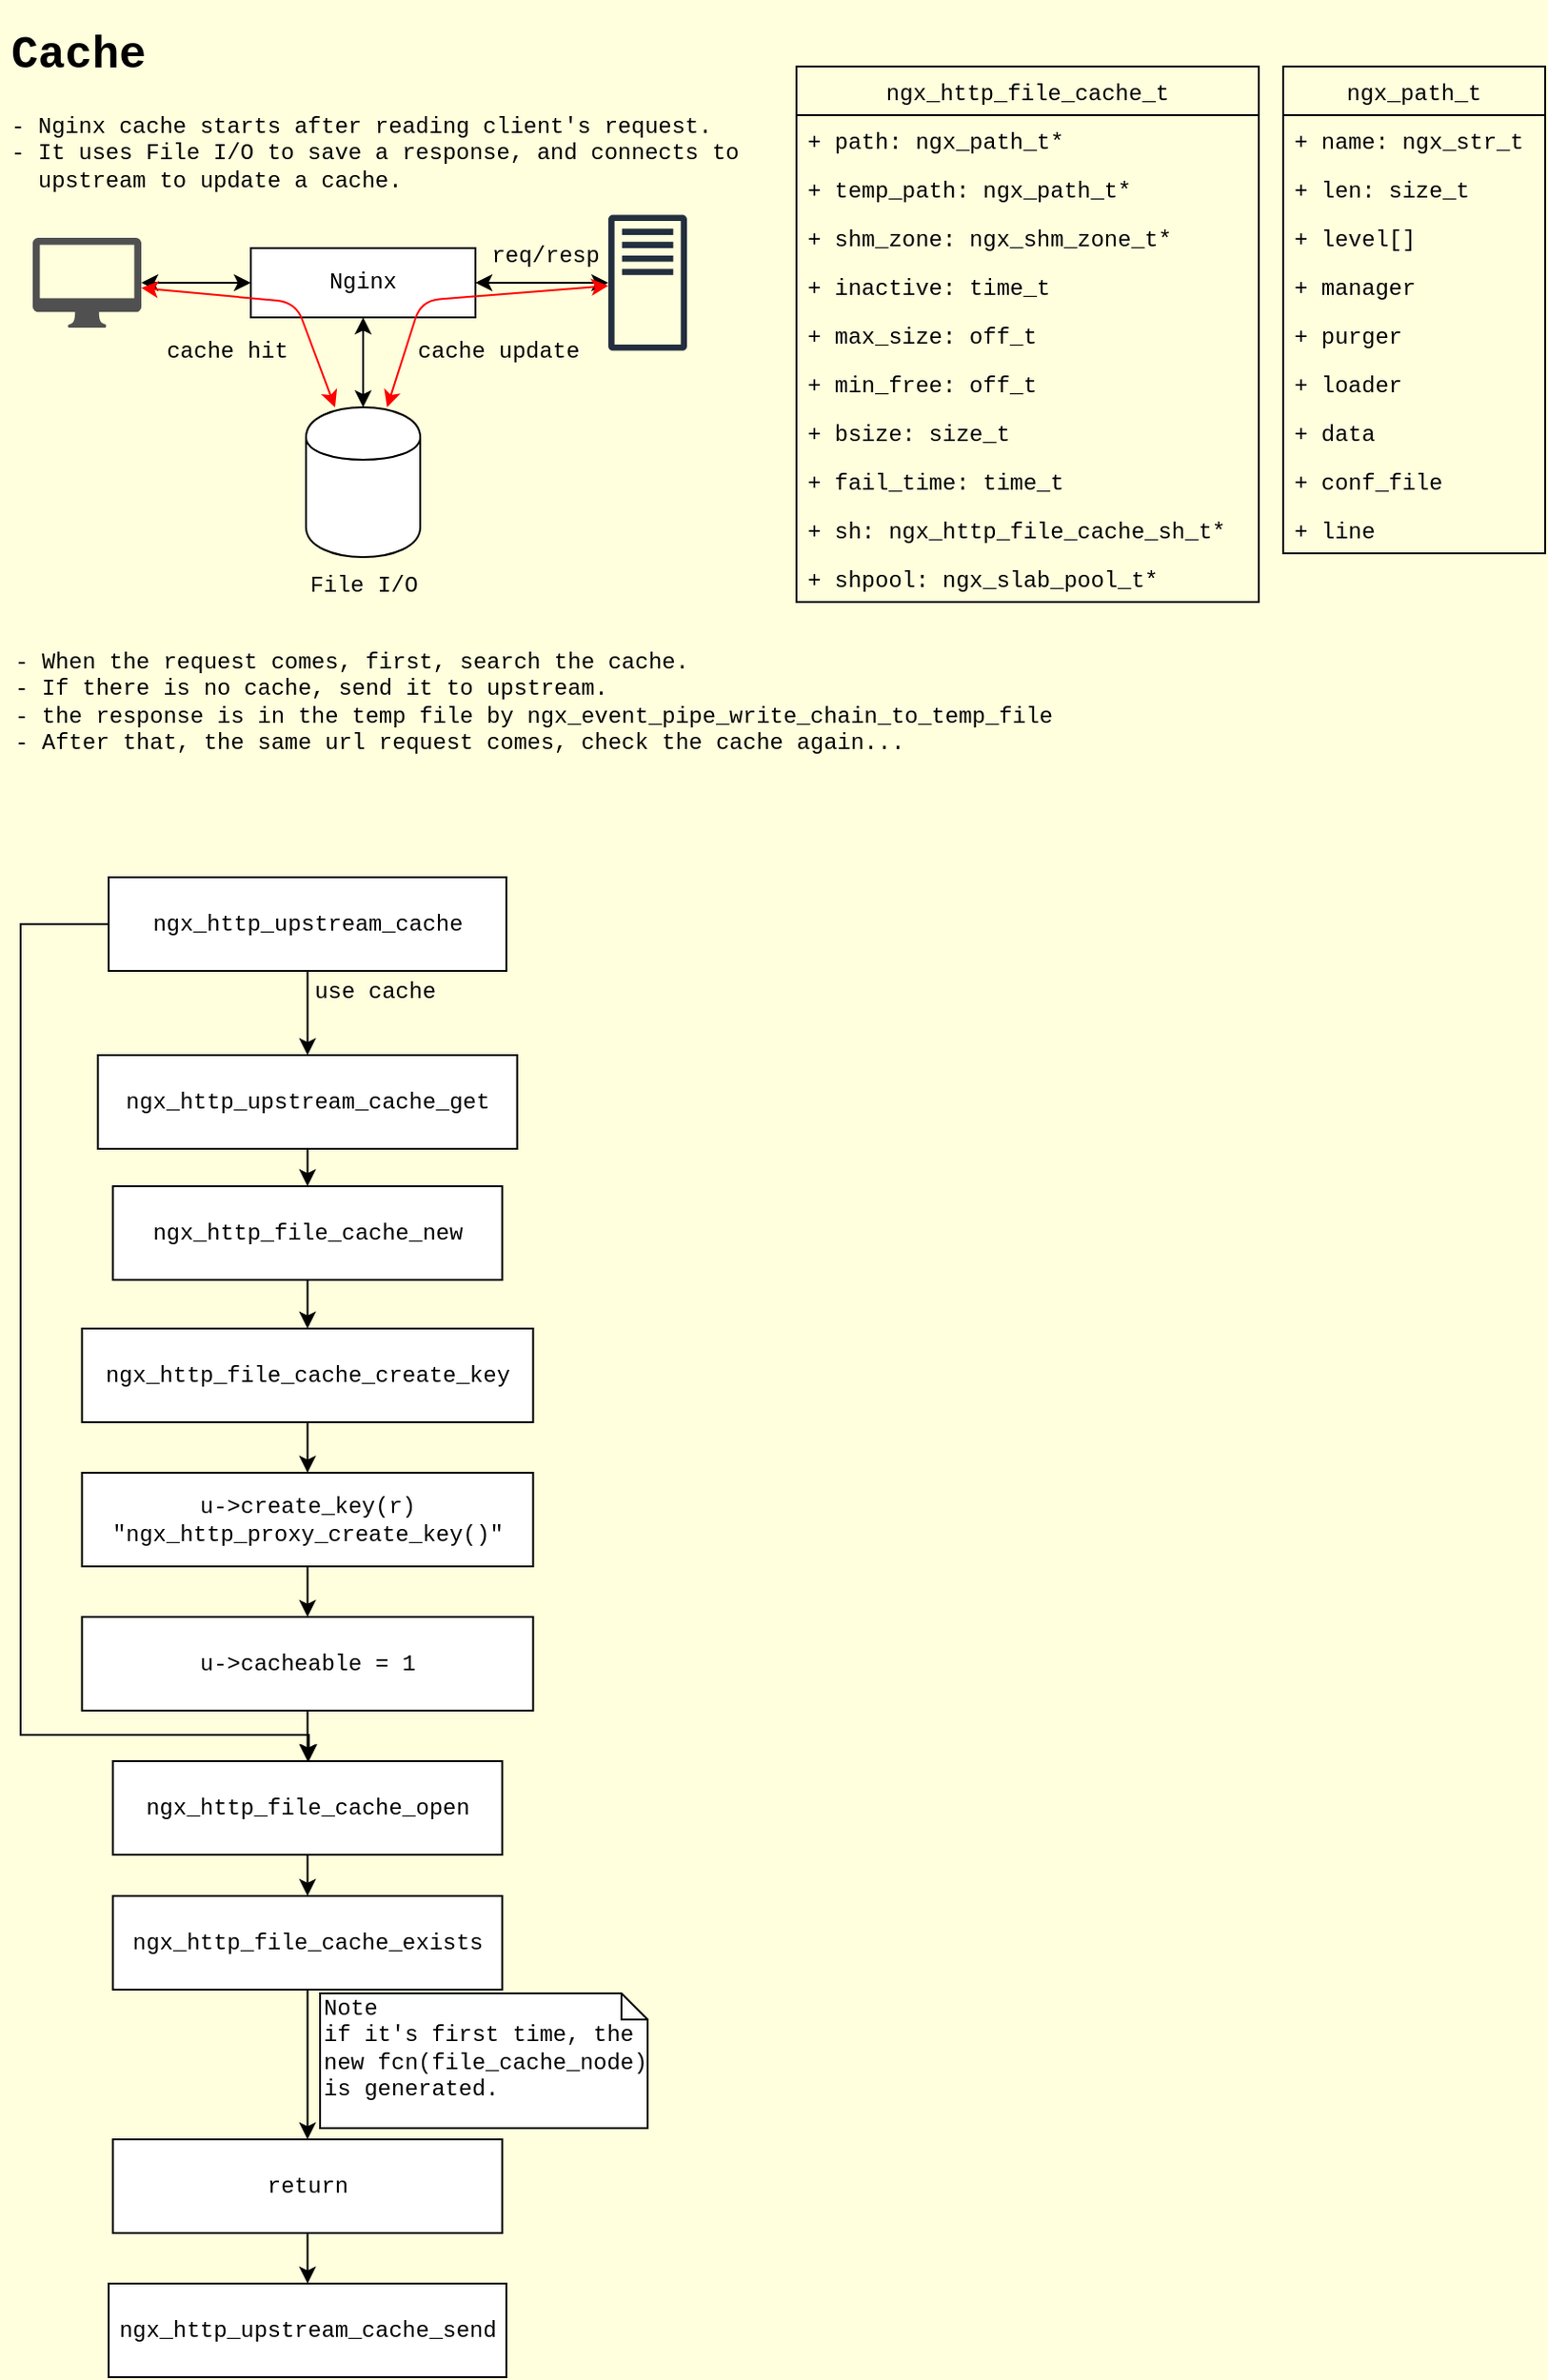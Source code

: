 <mxfile version="12.3.2" type="device" pages="1"><diagram id="Px76-sGQrocy6i04HFUH" name="Page-1"><mxGraphModel dx="1540" dy="2720" grid="0" gridSize="10" guides="1" tooltips="1" connect="1" arrows="1" fold="1" page="1" pageScale="1" pageWidth="850" pageHeight="1100" background="#FFFFDD" math="0" shadow="0"><root><mxCell id="0"/><mxCell id="1" parent="0"/><mxCell id="TILrPqnX4VyFEjgiJ03L-1" style="edgeStyle=orthogonalEdgeStyle;rounded=0;orthogonalLoop=1;jettySize=auto;html=1;exitX=0.5;exitY=1;exitDx=0;exitDy=0;entryX=0.5;entryY=0;entryDx=0;entryDy=0;fontFamily=Courier New;" edge="1" parent="1" source="TILrPqnX4VyFEjgiJ03L-3" target="TILrPqnX4VyFEjgiJ03L-18"><mxGeometry relative="1" as="geometry"/></mxCell><mxCell id="TILrPqnX4VyFEjgiJ03L-2" style="edgeStyle=orthogonalEdgeStyle;rounded=0;orthogonalLoop=1;jettySize=auto;html=1;exitX=0;exitY=0.5;exitDx=0;exitDy=0;fontFamily=Courier New;" edge="1" parent="1" source="TILrPqnX4VyFEjgiJ03L-3" target="TILrPqnX4VyFEjgiJ03L-13"><mxGeometry relative="1" as="geometry"><Array as="points"><mxPoint x="20" y="496.5"/><mxPoint x="20" y="929.5"/><mxPoint x="174" y="929.5"/></Array></mxGeometry></mxCell><mxCell id="TILrPqnX4VyFEjgiJ03L-3" value="ngx_http_upstream_cache" style="html=1;fontFamily=Courier New;" vertex="1" parent="1"><mxGeometry x="67.05" y="471.5" width="212.5" height="50" as="geometry"/></mxCell><mxCell id="TILrPqnX4VyFEjgiJ03L-4" style="edgeStyle=orthogonalEdgeStyle;rounded=0;orthogonalLoop=1;jettySize=auto;html=1;exitX=0.5;exitY=1;exitDx=0;exitDy=0;fontFamily=Courier New;" edge="1" parent="1" source="TILrPqnX4VyFEjgiJ03L-5" target="TILrPqnX4VyFEjgiJ03L-7"><mxGeometry relative="1" as="geometry"/></mxCell><mxCell id="TILrPqnX4VyFEjgiJ03L-5" value="ngx_http_file_cache_new" style="html=1;fontFamily=Courier New;" vertex="1" parent="1"><mxGeometry x="69.3" y="636.5" width="208" height="50" as="geometry"/></mxCell><mxCell id="TILrPqnX4VyFEjgiJ03L-6" style="edgeStyle=orthogonalEdgeStyle;rounded=0;orthogonalLoop=1;jettySize=auto;html=1;exitX=0.5;exitY=1;exitDx=0;exitDy=0;fontFamily=Courier New;" edge="1" parent="1" source="TILrPqnX4VyFEjgiJ03L-7" target="TILrPqnX4VyFEjgiJ03L-9"><mxGeometry relative="1" as="geometry"/></mxCell><mxCell id="TILrPqnX4VyFEjgiJ03L-7" value="ngx_http_file_cache_create_key" style="html=1;fontFamily=Courier New;" vertex="1" parent="1"><mxGeometry x="52.8" y="712.5" width="241" height="50" as="geometry"/></mxCell><mxCell id="TILrPqnX4VyFEjgiJ03L-8" style="edgeStyle=orthogonalEdgeStyle;rounded=0;orthogonalLoop=1;jettySize=auto;html=1;exitX=0.5;exitY=1;exitDx=0;exitDy=0;fontFamily=Courier New;" edge="1" parent="1" source="TILrPqnX4VyFEjgiJ03L-9" target="TILrPqnX4VyFEjgiJ03L-11"><mxGeometry relative="1" as="geometry"/></mxCell><mxCell id="TILrPqnX4VyFEjgiJ03L-9" value="u-&amp;gt;create_key(r)&lt;br&gt;&quot;ngx_http_proxy_create_key()&quot;" style="html=1;fontFamily=Courier New;" vertex="1" parent="1"><mxGeometry x="52.8" y="789.5" width="241" height="50" as="geometry"/></mxCell><mxCell id="TILrPqnX4VyFEjgiJ03L-10" style="edgeStyle=orthogonalEdgeStyle;rounded=0;orthogonalLoop=1;jettySize=auto;html=1;exitX=0.5;exitY=1;exitDx=0;exitDy=0;fontFamily=Courier New;" edge="1" parent="1" source="TILrPqnX4VyFEjgiJ03L-11" target="TILrPqnX4VyFEjgiJ03L-13"><mxGeometry relative="1" as="geometry"/></mxCell><mxCell id="TILrPqnX4VyFEjgiJ03L-11" value="u-&amp;gt;cacheable = 1" style="html=1;fontFamily=Courier New;" vertex="1" parent="1"><mxGeometry x="52.8" y="866.5" width="241" height="50" as="geometry"/></mxCell><mxCell id="TILrPqnX4VyFEjgiJ03L-12" style="edgeStyle=orthogonalEdgeStyle;rounded=0;orthogonalLoop=1;jettySize=auto;html=1;exitX=0.5;exitY=1;exitDx=0;exitDy=0;fontFamily=Courier New;" edge="1" parent="1" source="TILrPqnX4VyFEjgiJ03L-13" target="TILrPqnX4VyFEjgiJ03L-15"><mxGeometry relative="1" as="geometry"/></mxCell><mxCell id="TILrPqnX4VyFEjgiJ03L-13" value="ngx_http_file_cache_open" style="html=1;fontFamily=Courier New;" vertex="1" parent="1"><mxGeometry x="69.3" y="943.5" width="208" height="50" as="geometry"/></mxCell><mxCell id="TILrPqnX4VyFEjgiJ03L-14" style="edgeStyle=orthogonalEdgeStyle;rounded=0;orthogonalLoop=1;jettySize=auto;html=1;exitX=0.5;exitY=1;exitDx=0;exitDy=0;fontFamily=Courier New;" edge="1" parent="1" source="TILrPqnX4VyFEjgiJ03L-15" target="TILrPqnX4VyFEjgiJ03L-41"><mxGeometry relative="1" as="geometry"/></mxCell><mxCell id="TILrPqnX4VyFEjgiJ03L-15" value="ngx_http_file_cache_exists" style="html=1;fontFamily=Courier New;" vertex="1" parent="1"><mxGeometry x="69.3" y="1015.5" width="208" height="50" as="geometry"/></mxCell><mxCell id="TILrPqnX4VyFEjgiJ03L-16" value="Note&lt;br&gt;if it's first time, the new fcn(file_cache_node) is generated." style="shape=note;whiteSpace=wrap;html=1;size=14;verticalAlign=top;align=left;spacingTop=-6;fontFamily=Courier New;" vertex="1" parent="1"><mxGeometry x="180" y="1067.5" width="175" height="72" as="geometry"/></mxCell><mxCell id="TILrPqnX4VyFEjgiJ03L-17" style="edgeStyle=orthogonalEdgeStyle;rounded=0;orthogonalLoop=1;jettySize=auto;html=1;exitX=0.5;exitY=1;exitDx=0;exitDy=0;entryX=0.5;entryY=0;entryDx=0;entryDy=0;fontFamily=Courier New;" edge="1" parent="1" source="TILrPqnX4VyFEjgiJ03L-18" target="TILrPqnX4VyFEjgiJ03L-5"><mxGeometry relative="1" as="geometry"><mxPoint x="-10.2" y="656.5" as="sourcePoint"/></mxGeometry></mxCell><mxCell id="TILrPqnX4VyFEjgiJ03L-18" value="ngx_http_upstream_cache_get" style="html=1;fontFamily=Courier New;" vertex="1" parent="1"><mxGeometry x="61.3" y="566.5" width="224" height="50" as="geometry"/></mxCell><mxCell id="TILrPqnX4VyFEjgiJ03L-19" value="ngx_http_file_cache_t" style="swimlane;fontStyle=0;childLayout=stackLayout;horizontal=1;startSize=26;fillColor=none;horizontalStack=0;resizeParent=1;resizeParentMax=0;resizeLast=0;collapsible=1;marginBottom=0;fontFamily=Courier New;" vertex="1" parent="1"><mxGeometry x="434.5" y="38.5" width="247" height="286" as="geometry"><mxRectangle x="90" y="110" width="87" height="26" as="alternateBounds"/></mxGeometry></mxCell><mxCell id="TILrPqnX4VyFEjgiJ03L-20" value="+ path: ngx_path_t*" style="text;strokeColor=none;fillColor=none;align=left;verticalAlign=top;spacingLeft=4;spacingRight=4;overflow=hidden;rotatable=0;points=[[0,0.5],[1,0.5]];portConstraint=eastwest;fontFamily=Courier New;" vertex="1" parent="TILrPqnX4VyFEjgiJ03L-19"><mxGeometry y="26" width="247" height="26" as="geometry"/></mxCell><mxCell id="TILrPqnX4VyFEjgiJ03L-21" value="+ temp_path: ngx_path_t*" style="text;strokeColor=none;fillColor=none;align=left;verticalAlign=top;spacingLeft=4;spacingRight=4;overflow=hidden;rotatable=0;points=[[0,0.5],[1,0.5]];portConstraint=eastwest;fontFamily=Courier New;" vertex="1" parent="TILrPqnX4VyFEjgiJ03L-19"><mxGeometry y="52" width="247" height="26" as="geometry"/></mxCell><mxCell id="TILrPqnX4VyFEjgiJ03L-22" value="+ shm_zone: ngx_shm_zone_t*" style="text;strokeColor=none;fillColor=none;align=left;verticalAlign=top;spacingLeft=4;spacingRight=4;overflow=hidden;rotatable=0;points=[[0,0.5],[1,0.5]];portConstraint=eastwest;fontFamily=Courier New;" vertex="1" parent="TILrPqnX4VyFEjgiJ03L-19"><mxGeometry y="78" width="247" height="26" as="geometry"/></mxCell><mxCell id="TILrPqnX4VyFEjgiJ03L-23" value="+ inactive: time_t" style="text;strokeColor=none;fillColor=none;align=left;verticalAlign=top;spacingLeft=4;spacingRight=4;overflow=hidden;rotatable=0;points=[[0,0.5],[1,0.5]];portConstraint=eastwest;fontFamily=Courier New;" vertex="1" parent="TILrPqnX4VyFEjgiJ03L-19"><mxGeometry y="104" width="247" height="26" as="geometry"/></mxCell><mxCell id="TILrPqnX4VyFEjgiJ03L-24" value="+ max_size: off_t" style="text;strokeColor=none;fillColor=none;align=left;verticalAlign=top;spacingLeft=4;spacingRight=4;overflow=hidden;rotatable=0;points=[[0,0.5],[1,0.5]];portConstraint=eastwest;fontFamily=Courier New;" vertex="1" parent="TILrPqnX4VyFEjgiJ03L-19"><mxGeometry y="130" width="247" height="26" as="geometry"/></mxCell><mxCell id="TILrPqnX4VyFEjgiJ03L-25" value="+ min_free: off_t" style="text;strokeColor=none;fillColor=none;align=left;verticalAlign=top;spacingLeft=4;spacingRight=4;overflow=hidden;rotatable=0;points=[[0,0.5],[1,0.5]];portConstraint=eastwest;fontFamily=Courier New;" vertex="1" parent="TILrPqnX4VyFEjgiJ03L-19"><mxGeometry y="156" width="247" height="26" as="geometry"/></mxCell><mxCell id="TILrPqnX4VyFEjgiJ03L-26" value="+ bsize: size_t" style="text;strokeColor=none;fillColor=none;align=left;verticalAlign=top;spacingLeft=4;spacingRight=4;overflow=hidden;rotatable=0;points=[[0,0.5],[1,0.5]];portConstraint=eastwest;fontFamily=Courier New;" vertex="1" parent="TILrPqnX4VyFEjgiJ03L-19"><mxGeometry y="182" width="247" height="26" as="geometry"/></mxCell><mxCell id="TILrPqnX4VyFEjgiJ03L-27" value="+ fail_time: time_t" style="text;strokeColor=none;fillColor=none;align=left;verticalAlign=top;spacingLeft=4;spacingRight=4;overflow=hidden;rotatable=0;points=[[0,0.5],[1,0.5]];portConstraint=eastwest;fontFamily=Courier New;" vertex="1" parent="TILrPqnX4VyFEjgiJ03L-19"><mxGeometry y="208" width="247" height="26" as="geometry"/></mxCell><mxCell id="TILrPqnX4VyFEjgiJ03L-28" value="+ sh: ngx_http_file_cache_sh_t*" style="text;strokeColor=none;fillColor=none;align=left;verticalAlign=top;spacingLeft=4;spacingRight=4;overflow=hidden;rotatable=0;points=[[0,0.5],[1,0.5]];portConstraint=eastwest;fontFamily=Courier New;" vertex="1" parent="TILrPqnX4VyFEjgiJ03L-19"><mxGeometry y="234" width="247" height="26" as="geometry"/></mxCell><mxCell id="TILrPqnX4VyFEjgiJ03L-29" value="+ shpool: ngx_slab_pool_t*" style="text;strokeColor=none;fillColor=none;align=left;verticalAlign=top;spacingLeft=4;spacingRight=4;overflow=hidden;rotatable=0;points=[[0,0.5],[1,0.5]];portConstraint=eastwest;fontFamily=Courier New;" vertex="1" parent="TILrPqnX4VyFEjgiJ03L-19"><mxGeometry y="260" width="247" height="26" as="geometry"/></mxCell><mxCell id="TILrPqnX4VyFEjgiJ03L-30" value="ngx_path_t" style="swimlane;fontStyle=0;childLayout=stackLayout;horizontal=1;startSize=26;fillColor=none;horizontalStack=0;resizeParent=1;resizeParentMax=0;resizeLast=0;collapsible=1;marginBottom=0;fontFamily=Courier New;" vertex="1" parent="1"><mxGeometry x="694.5" y="38.5" width="140" height="260" as="geometry"/></mxCell><mxCell id="TILrPqnX4VyFEjgiJ03L-31" value="+ name: ngx_str_t" style="text;strokeColor=none;fillColor=none;align=left;verticalAlign=top;spacingLeft=4;spacingRight=4;overflow=hidden;rotatable=0;points=[[0,0.5],[1,0.5]];portConstraint=eastwest;fontFamily=Courier New;" vertex="1" parent="TILrPqnX4VyFEjgiJ03L-30"><mxGeometry y="26" width="140" height="26" as="geometry"/></mxCell><mxCell id="TILrPqnX4VyFEjgiJ03L-32" value="+ len: size_t" style="text;strokeColor=none;fillColor=none;align=left;verticalAlign=top;spacingLeft=4;spacingRight=4;overflow=hidden;rotatable=0;points=[[0,0.5],[1,0.5]];portConstraint=eastwest;fontFamily=Courier New;" vertex="1" parent="TILrPqnX4VyFEjgiJ03L-30"><mxGeometry y="52" width="140" height="26" as="geometry"/></mxCell><mxCell id="TILrPqnX4VyFEjgiJ03L-33" value="+ level[]" style="text;strokeColor=none;fillColor=none;align=left;verticalAlign=top;spacingLeft=4;spacingRight=4;overflow=hidden;rotatable=0;points=[[0,0.5],[1,0.5]];portConstraint=eastwest;fontFamily=Courier New;" vertex="1" parent="TILrPqnX4VyFEjgiJ03L-30"><mxGeometry y="78" width="140" height="26" as="geometry"/></mxCell><mxCell id="TILrPqnX4VyFEjgiJ03L-34" value="+ manager" style="text;strokeColor=none;fillColor=none;align=left;verticalAlign=top;spacingLeft=4;spacingRight=4;overflow=hidden;rotatable=0;points=[[0,0.5],[1,0.5]];portConstraint=eastwest;fontFamily=Courier New;" vertex="1" parent="TILrPqnX4VyFEjgiJ03L-30"><mxGeometry y="104" width="140" height="26" as="geometry"/></mxCell><mxCell id="TILrPqnX4VyFEjgiJ03L-35" value="+ purger" style="text;strokeColor=none;fillColor=none;align=left;verticalAlign=top;spacingLeft=4;spacingRight=4;overflow=hidden;rotatable=0;points=[[0,0.5],[1,0.5]];portConstraint=eastwest;fontFamily=Courier New;" vertex="1" parent="TILrPqnX4VyFEjgiJ03L-30"><mxGeometry y="130" width="140" height="26" as="geometry"/></mxCell><mxCell id="TILrPqnX4VyFEjgiJ03L-36" value="+ loader" style="text;strokeColor=none;fillColor=none;align=left;verticalAlign=top;spacingLeft=4;spacingRight=4;overflow=hidden;rotatable=0;points=[[0,0.5],[1,0.5]];portConstraint=eastwest;fontFamily=Courier New;" vertex="1" parent="TILrPqnX4VyFEjgiJ03L-30"><mxGeometry y="156" width="140" height="26" as="geometry"/></mxCell><mxCell id="TILrPqnX4VyFEjgiJ03L-37" value="+ data" style="text;strokeColor=none;fillColor=none;align=left;verticalAlign=top;spacingLeft=4;spacingRight=4;overflow=hidden;rotatable=0;points=[[0,0.5],[1,0.5]];portConstraint=eastwest;fontFamily=Courier New;" vertex="1" parent="TILrPqnX4VyFEjgiJ03L-30"><mxGeometry y="182" width="140" height="26" as="geometry"/></mxCell><mxCell id="TILrPqnX4VyFEjgiJ03L-38" value="+ conf_file" style="text;strokeColor=none;fillColor=none;align=left;verticalAlign=top;spacingLeft=4;spacingRight=4;overflow=hidden;rotatable=0;points=[[0,0.5],[1,0.5]];portConstraint=eastwest;fontFamily=Courier New;" vertex="1" parent="TILrPqnX4VyFEjgiJ03L-30"><mxGeometry y="208" width="140" height="26" as="geometry"/></mxCell><mxCell id="TILrPqnX4VyFEjgiJ03L-39" value="+ line" style="text;strokeColor=none;fillColor=none;align=left;verticalAlign=top;spacingLeft=4;spacingRight=4;overflow=hidden;rotatable=0;points=[[0,0.5],[1,0.5]];portConstraint=eastwest;fontFamily=Courier New;" vertex="1" parent="TILrPqnX4VyFEjgiJ03L-30"><mxGeometry y="234" width="140" height="26" as="geometry"/></mxCell><mxCell id="TILrPqnX4VyFEjgiJ03L-40" style="edgeStyle=orthogonalEdgeStyle;rounded=0;orthogonalLoop=1;jettySize=auto;html=1;exitX=0.5;exitY=1;exitDx=0;exitDy=0;fontFamily=Courier New;" edge="1" parent="1" source="TILrPqnX4VyFEjgiJ03L-41" target="TILrPqnX4VyFEjgiJ03L-42"><mxGeometry relative="1" as="geometry"/></mxCell><mxCell id="TILrPqnX4VyFEjgiJ03L-41" value="return" style="html=1;fontFamily=Courier New;" vertex="1" parent="1"><mxGeometry x="69.3" y="1145.5" width="208" height="50" as="geometry"/></mxCell><mxCell id="TILrPqnX4VyFEjgiJ03L-42" value="ngx_http_upstream_cache_send" style="html=1;fontFamily=Courier New;" vertex="1" parent="1"><mxGeometry x="67.05" y="1222.5" width="212.5" height="50" as="geometry"/></mxCell><mxCell id="TILrPqnX4VyFEjgiJ03L-43" value="use cache" style="text;html=1;align=center;verticalAlign=middle;resizable=0;points=[];autosize=1;fontFamily=Courier New;" vertex="1" parent="1"><mxGeometry x="171" y="523.5" width="75" height="18" as="geometry"/></mxCell><mxCell id="TILrPqnX4VyFEjgiJ03L-45" value="&lt;h1&gt;Cache&lt;/h1&gt;&lt;div&gt;- Nginx cache starts after reading client's request.&lt;/div&gt;&lt;div&gt;- It uses File I/O to save a response, and connects to&lt;/div&gt;&lt;div&gt;&amp;nbsp; upstream to update a cache.&lt;/div&gt;" style="text;html=1;strokeColor=none;fillColor=none;spacing=5;spacingTop=-20;whiteSpace=wrap;overflow=hidden;rounded=0;fontFamily=Courier New;" vertex="1" parent="1"><mxGeometry x="9.5" y="13" width="435" height="97" as="geometry"/></mxCell><mxCell id="TILrPqnX4VyFEjgiJ03L-46" value="" style="shape=cylinder;whiteSpace=wrap;html=1;boundedLbl=1;backgroundOutline=1;fontFamily=Courier New;" vertex="1" parent="1"><mxGeometry x="172.5" y="220.5" width="61" height="80" as="geometry"/></mxCell><mxCell id="TILrPqnX4VyFEjgiJ03L-48" style="edgeStyle=orthogonalEdgeStyle;rounded=0;orthogonalLoop=1;jettySize=auto;html=1;exitX=0.5;exitY=1;exitDx=0;exitDy=0;fontFamily=Courier New;startArrow=classic;startFill=1;" edge="1" parent="1" source="TILrPqnX4VyFEjgiJ03L-47" target="TILrPqnX4VyFEjgiJ03L-46"><mxGeometry relative="1" as="geometry"/></mxCell><mxCell id="TILrPqnX4VyFEjgiJ03L-54" style="edgeStyle=orthogonalEdgeStyle;rounded=0;orthogonalLoop=1;jettySize=auto;html=1;exitX=1;exitY=0.5;exitDx=0;exitDy=0;startArrow=classic;startFill=1;fontFamily=Courier New;" edge="1" parent="1" source="TILrPqnX4VyFEjgiJ03L-47" target="TILrPqnX4VyFEjgiJ03L-53"><mxGeometry relative="1" as="geometry"/></mxCell><mxCell id="TILrPqnX4VyFEjgiJ03L-47" value="Nginx" style="rounded=0;whiteSpace=wrap;html=1;fontFamily=Courier New;" vertex="1" parent="1"><mxGeometry x="143" y="135.5" width="120" height="37" as="geometry"/></mxCell><mxCell id="TILrPqnX4VyFEjgiJ03L-49" value="File I/O" style="text;html=1;align=center;verticalAlign=middle;resizable=0;points=[];;autosize=1;fontFamily=Courier New;" vertex="1" parent="1"><mxGeometry x="169" y="306.5" width="68" height="18" as="geometry"/></mxCell><mxCell id="TILrPqnX4VyFEjgiJ03L-52" style="edgeStyle=orthogonalEdgeStyle;rounded=0;orthogonalLoop=1;jettySize=auto;html=1;startArrow=classic;startFill=1;fontFamily=Courier New;" edge="1" parent="1" source="TILrPqnX4VyFEjgiJ03L-51" target="TILrPqnX4VyFEjgiJ03L-47"><mxGeometry relative="1" as="geometry"/></mxCell><mxCell id="TILrPqnX4VyFEjgiJ03L-51" value="" style="pointerEvents=1;shadow=0;dashed=0;html=1;strokeColor=none;fillColor=#505050;labelPosition=center;verticalLabelPosition=bottom;verticalAlign=top;outlineConnect=0;align=center;shape=mxgraph.office.devices.mac_client;fontFamily=Courier New;" vertex="1" parent="1"><mxGeometry x="26.5" y="130" width="58" height="48" as="geometry"/></mxCell><mxCell id="TILrPqnX4VyFEjgiJ03L-53" value="" style="outlineConnect=0;fontColor=#232F3E;gradientColor=none;fillColor=#232F3E;strokeColor=none;dashed=0;verticalLabelPosition=bottom;verticalAlign=top;align=center;html=1;fontSize=12;fontStyle=0;aspect=fixed;pointerEvents=1;shape=mxgraph.aws4.traditional_server;" vertex="1" parent="1"><mxGeometry x="334" y="117.5" width="42" height="73" as="geometry"/></mxCell><mxCell id="TILrPqnX4VyFEjgiJ03L-55" value="req/resp" style="text;html=1;align=center;verticalAlign=middle;resizable=0;points=[];;autosize=1;fontFamily=Courier New;" vertex="1" parent="1"><mxGeometry x="266" y="131" width="68" height="18" as="geometry"/></mxCell><mxCell id="TILrPqnX4VyFEjgiJ03L-56" value="" style="endArrow=classic;startArrow=classic;html=1;fontFamily=Courier New;strokeColor=#FF0000;" edge="1" parent="1" source="TILrPqnX4VyFEjgiJ03L-51" target="TILrPqnX4VyFEjgiJ03L-46"><mxGeometry width="50" height="50" relative="1" as="geometry"><mxPoint x="58" y="237.5" as="sourcePoint"/><mxPoint x="167" y="237.5" as="targetPoint"/><Array as="points"><mxPoint x="167" y="164.5"/></Array></mxGeometry></mxCell><mxCell id="TILrPqnX4VyFEjgiJ03L-57" value="cache hit" style="text;html=1;align=center;verticalAlign=middle;resizable=0;points=[];;autosize=1;fontFamily=Courier New;" vertex="1" parent="1"><mxGeometry x="92" y="181.5" width="75" height="18" as="geometry"/></mxCell><mxCell id="TILrPqnX4VyFEjgiJ03L-58" value="" style="endArrow=classic;startArrow=classic;html=1;strokeColor=#FF0000;fontFamily=Courier New;" edge="1" parent="1" source="TILrPqnX4VyFEjgiJ03L-46" target="TILrPqnX4VyFEjgiJ03L-53"><mxGeometry width="50" height="50" relative="1" as="geometry"><mxPoint x="275" y="207.5" as="sourcePoint"/><mxPoint x="325" y="157.5" as="targetPoint"/><Array as="points"><mxPoint x="234" y="163.5"/></Array></mxGeometry></mxCell><mxCell id="TILrPqnX4VyFEjgiJ03L-59" value="cache update" style="text;html=1;align=center;verticalAlign=middle;resizable=0;points=[];;autosize=1;fontFamily=Courier New;" vertex="1" parent="1"><mxGeometry x="227" y="181.5" width="96" height="18" as="geometry"/></mxCell><mxCell id="TILrPqnX4VyFEjgiJ03L-62" value="&lt;h1&gt;&lt;br&gt;&lt;/h1&gt;&lt;div&gt;- When the request comes, first, search the cache.&lt;/div&gt;&lt;div&gt;- If there is no cache, send it to upstream.&lt;/div&gt;&lt;div&gt;- the response is in the temp file by ngx_event_pipe_write_chain_to_temp_file&lt;/div&gt;&lt;div&gt;- After that, the same url request comes, check the cache again...&lt;/div&gt;&lt;div&gt;&lt;br&gt;&lt;/div&gt;" style="text;html=1;strokeColor=none;fillColor=none;spacing=5;spacingTop=-20;whiteSpace=wrap;overflow=hidden;rounded=0;fontFamily=Courier New;" vertex="1" parent="1"><mxGeometry x="12" y="298.5" width="632" height="127" as="geometry"/></mxCell></root></mxGraphModel></diagram></mxfile>
